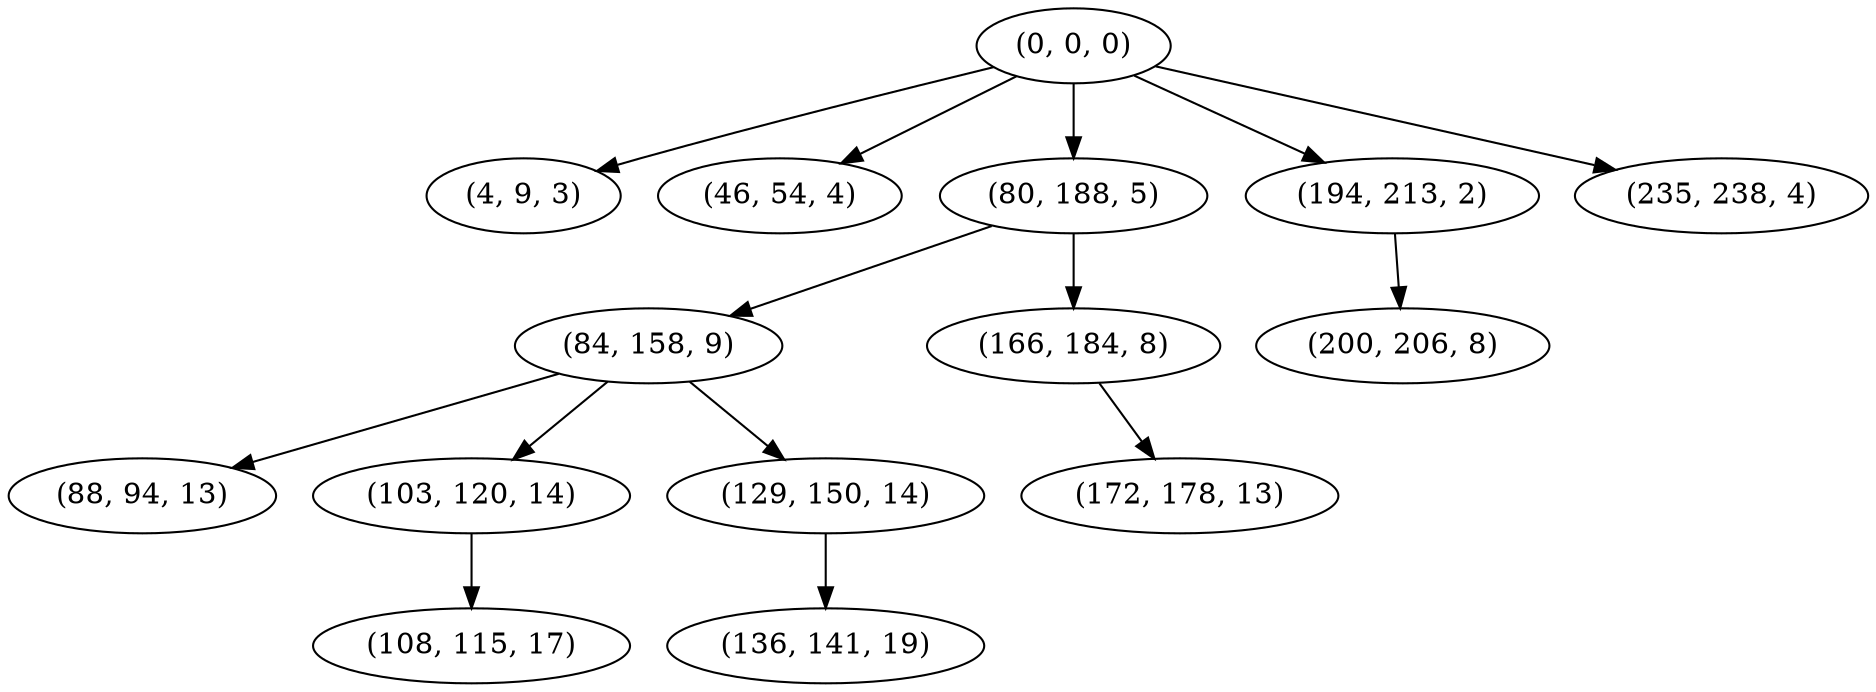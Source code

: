 digraph tree {
    "(0, 0, 0)";
    "(4, 9, 3)";
    "(46, 54, 4)";
    "(80, 188, 5)";
    "(84, 158, 9)";
    "(88, 94, 13)";
    "(103, 120, 14)";
    "(108, 115, 17)";
    "(129, 150, 14)";
    "(136, 141, 19)";
    "(166, 184, 8)";
    "(172, 178, 13)";
    "(194, 213, 2)";
    "(200, 206, 8)";
    "(235, 238, 4)";
    "(0, 0, 0)" -> "(4, 9, 3)";
    "(0, 0, 0)" -> "(46, 54, 4)";
    "(0, 0, 0)" -> "(80, 188, 5)";
    "(0, 0, 0)" -> "(194, 213, 2)";
    "(0, 0, 0)" -> "(235, 238, 4)";
    "(80, 188, 5)" -> "(84, 158, 9)";
    "(80, 188, 5)" -> "(166, 184, 8)";
    "(84, 158, 9)" -> "(88, 94, 13)";
    "(84, 158, 9)" -> "(103, 120, 14)";
    "(84, 158, 9)" -> "(129, 150, 14)";
    "(103, 120, 14)" -> "(108, 115, 17)";
    "(129, 150, 14)" -> "(136, 141, 19)";
    "(166, 184, 8)" -> "(172, 178, 13)";
    "(194, 213, 2)" -> "(200, 206, 8)";
}
